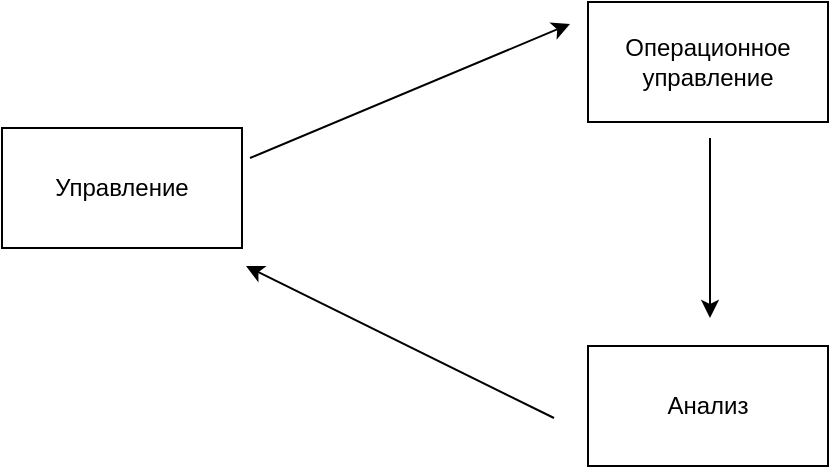 <mxfile version="20.6.0" type="device" pages="2"><diagram id="cdlnPCr3NKH1MBep7kdp" name="Страница 1"><mxGraphModel dx="806" dy="922" grid="0" gridSize="10" guides="1" tooltips="1" connect="1" arrows="1" fold="1" page="0" pageScale="1" pageWidth="827" pageHeight="1169" math="0" shadow="0"><root><mxCell id="0"/><mxCell id="1" parent="0"/><mxCell id="zO0zE2E5JcHBxpOrdige-1" value="Управление" style="rounded=0;whiteSpace=wrap;html=1;" parent="1" vertex="1"><mxGeometry x="35" y="-115" width="120" height="60" as="geometry"/></mxCell><mxCell id="zO0zE2E5JcHBxpOrdige-2" value="Операционное управление" style="rounded=0;whiteSpace=wrap;html=1;" parent="1" vertex="1"><mxGeometry x="328" y="-178" width="120" height="60" as="geometry"/></mxCell><mxCell id="zO0zE2E5JcHBxpOrdige-4" value="Анализ" style="rounded=0;whiteSpace=wrap;html=1;" parent="1" vertex="1"><mxGeometry x="328" y="-6" width="120" height="60" as="geometry"/></mxCell><mxCell id="zO0zE2E5JcHBxpOrdige-6" value="" style="endArrow=classic;html=1;rounded=0;" parent="1" edge="1"><mxGeometry width="50" height="50" relative="1" as="geometry"><mxPoint x="311" y="30" as="sourcePoint"/><mxPoint x="157" y="-46" as="targetPoint"/></mxGeometry></mxCell><mxCell id="zO0zE2E5JcHBxpOrdige-7" value="" style="endArrow=classic;html=1;rounded=0;" parent="1" edge="1"><mxGeometry width="50" height="50" relative="1" as="geometry"><mxPoint x="159" y="-100" as="sourcePoint"/><mxPoint x="319" y="-167" as="targetPoint"/></mxGeometry></mxCell><mxCell id="ZRBhilKyU-bkw5QuZhyW-1" value="" style="endArrow=classic;html=1;rounded=0;" parent="1" edge="1"><mxGeometry width="50" height="50" relative="1" as="geometry"><mxPoint x="389" y="-110" as="sourcePoint"/><mxPoint x="389" y="-20" as="targetPoint"/></mxGeometry></mxCell></root></mxGraphModel></diagram><diagram id="DEKOSwXsbDv2JxLmLJsN" name="Страница 1"><mxGraphModel dx="806" dy="465" grid="1" gridSize="10" guides="1" tooltips="1" connect="1" arrows="1" fold="1" page="1" pageScale="1" pageWidth="827" pageHeight="1169" math="0" shadow="0"><root><mxCell id="0"/><mxCell id="1" parent="0"/><mxCell id="xKSXBnuK0sw7376ZxLvf-15" style="edgeStyle=orthogonalEdgeStyle;rounded=0;orthogonalLoop=1;jettySize=auto;html=1;exitX=1;exitY=0.5;exitDx=0;exitDy=0;entryX=0;entryY=0.5;entryDx=0;entryDy=0;" edge="1" parent="1" source="xKSXBnuK0sw7376ZxLvf-1" target="xKSXBnuK0sw7376ZxLvf-2"><mxGeometry relative="1" as="geometry"/></mxCell><mxCell id="xKSXBnuK0sw7376ZxLvf-19" style="edgeStyle=orthogonalEdgeStyle;rounded=0;orthogonalLoop=1;jettySize=auto;html=1;exitX=0;exitY=0.5;exitDx=0;exitDy=0;" edge="1" parent="1" source="xKSXBnuK0sw7376ZxLvf-1"><mxGeometry relative="1" as="geometry"><mxPoint x="310" y="210" as="targetPoint"/></mxGeometry></mxCell><mxCell id="xKSXBnuK0sw7376ZxLvf-1" value="микроконтроллер" style="rounded=0;whiteSpace=wrap;html=1;" vertex="1" parent="1"><mxGeometry x="400" y="180" width="120" height="60" as="geometry"/></mxCell><mxCell id="xKSXBnuK0sw7376ZxLvf-24" style="edgeStyle=orthogonalEdgeStyle;rounded=0;orthogonalLoop=1;jettySize=auto;html=1;exitX=0;exitY=0.25;exitDx=0;exitDy=0;entryX=1;entryY=0.25;entryDx=0;entryDy=0;" edge="1" parent="1" source="xKSXBnuK0sw7376ZxLvf-2" target="xKSXBnuK0sw7376ZxLvf-1"><mxGeometry relative="1" as="geometry"/></mxCell><mxCell id="xKSXBnuK0sw7376ZxLvf-2" value="модуль проверки" style="rounded=0;whiteSpace=wrap;html=1;" vertex="1" parent="1"><mxGeometry x="600" y="180" width="120" height="60" as="geometry"/></mxCell><mxCell id="xKSXBnuK0sw7376ZxLvf-22" style="edgeStyle=orthogonalEdgeStyle;rounded=0;orthogonalLoop=1;jettySize=auto;html=1;exitX=0.5;exitY=1;exitDx=0;exitDy=0;entryX=0.5;entryY=0;entryDx=0;entryDy=0;" edge="1" parent="1" source="xKSXBnuK0sw7376ZxLvf-16" target="xKSXBnuK0sw7376ZxLvf-1"><mxGeometry relative="1" as="geometry"/></mxCell><mxCell id="xKSXBnuK0sw7376ZxLvf-16" value="модуль выбора режима" style="rounded=0;whiteSpace=wrap;html=1;" vertex="1" parent="1"><mxGeometry x="400" y="80" width="120" height="60" as="geometry"/></mxCell><mxCell id="xKSXBnuK0sw7376ZxLvf-23" style="edgeStyle=orthogonalEdgeStyle;rounded=0;orthogonalLoop=1;jettySize=auto;html=1;exitX=1;exitY=0.25;exitDx=0;exitDy=0;entryX=0;entryY=0.25;entryDx=0;entryDy=0;" edge="1" parent="1" source="xKSXBnuK0sw7376ZxLvf-20" target="xKSXBnuK0sw7376ZxLvf-1"><mxGeometry relative="1" as="geometry"/></mxCell><mxCell id="xKSXBnuK0sw7376ZxLvf-20" value="модуль&amp;nbsp;&lt;br&gt;диагностирования" style="rounded=0;whiteSpace=wrap;html=1;" vertex="1" parent="1"><mxGeometry x="190" y="180" width="120" height="60" as="geometry"/></mxCell><mxCell id="xKSXBnuK0sw7376ZxLvf-27" style="edgeStyle=orthogonalEdgeStyle;rounded=0;orthogonalLoop=1;jettySize=auto;html=1;exitX=0.5;exitY=0;exitDx=0;exitDy=0;entryX=0.5;entryY=1;entryDx=0;entryDy=0;" edge="1" parent="1" source="xKSXBnuK0sw7376ZxLvf-26" target="xKSXBnuK0sw7376ZxLvf-1"><mxGeometry relative="1" as="geometry"/></mxCell><mxCell id="xKSXBnuK0sw7376ZxLvf-26" value="источник питания" style="rounded=0;whiteSpace=wrap;html=1;" vertex="1" parent="1"><mxGeometry x="400" y="280" width="120" height="60" as="geometry"/></mxCell></root></mxGraphModel></diagram></mxfile>